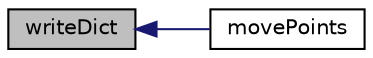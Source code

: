 digraph "writeDict"
{
  bgcolor="transparent";
  edge [fontname="Helvetica",fontsize="10",labelfontname="Helvetica",labelfontsize="10"];
  node [fontname="Helvetica",fontsize="10",shape=record];
  rankdir="LR";
  Node1 [label="writeDict",height=0.2,width=0.4,color="black", fillcolor="grey75", style="filled", fontcolor="black"];
  Node1 -> Node2 [dir="back",color="midnightblue",fontsize="10",style="solid",fontname="Helvetica"];
  Node2 [label="movePoints",height=0.2,width=0.4,color="black",URL="$a03011.html#a4f4641dc74ec51790ec531fdc4698df5",tooltip="Correct patch after moving points. "];
}
